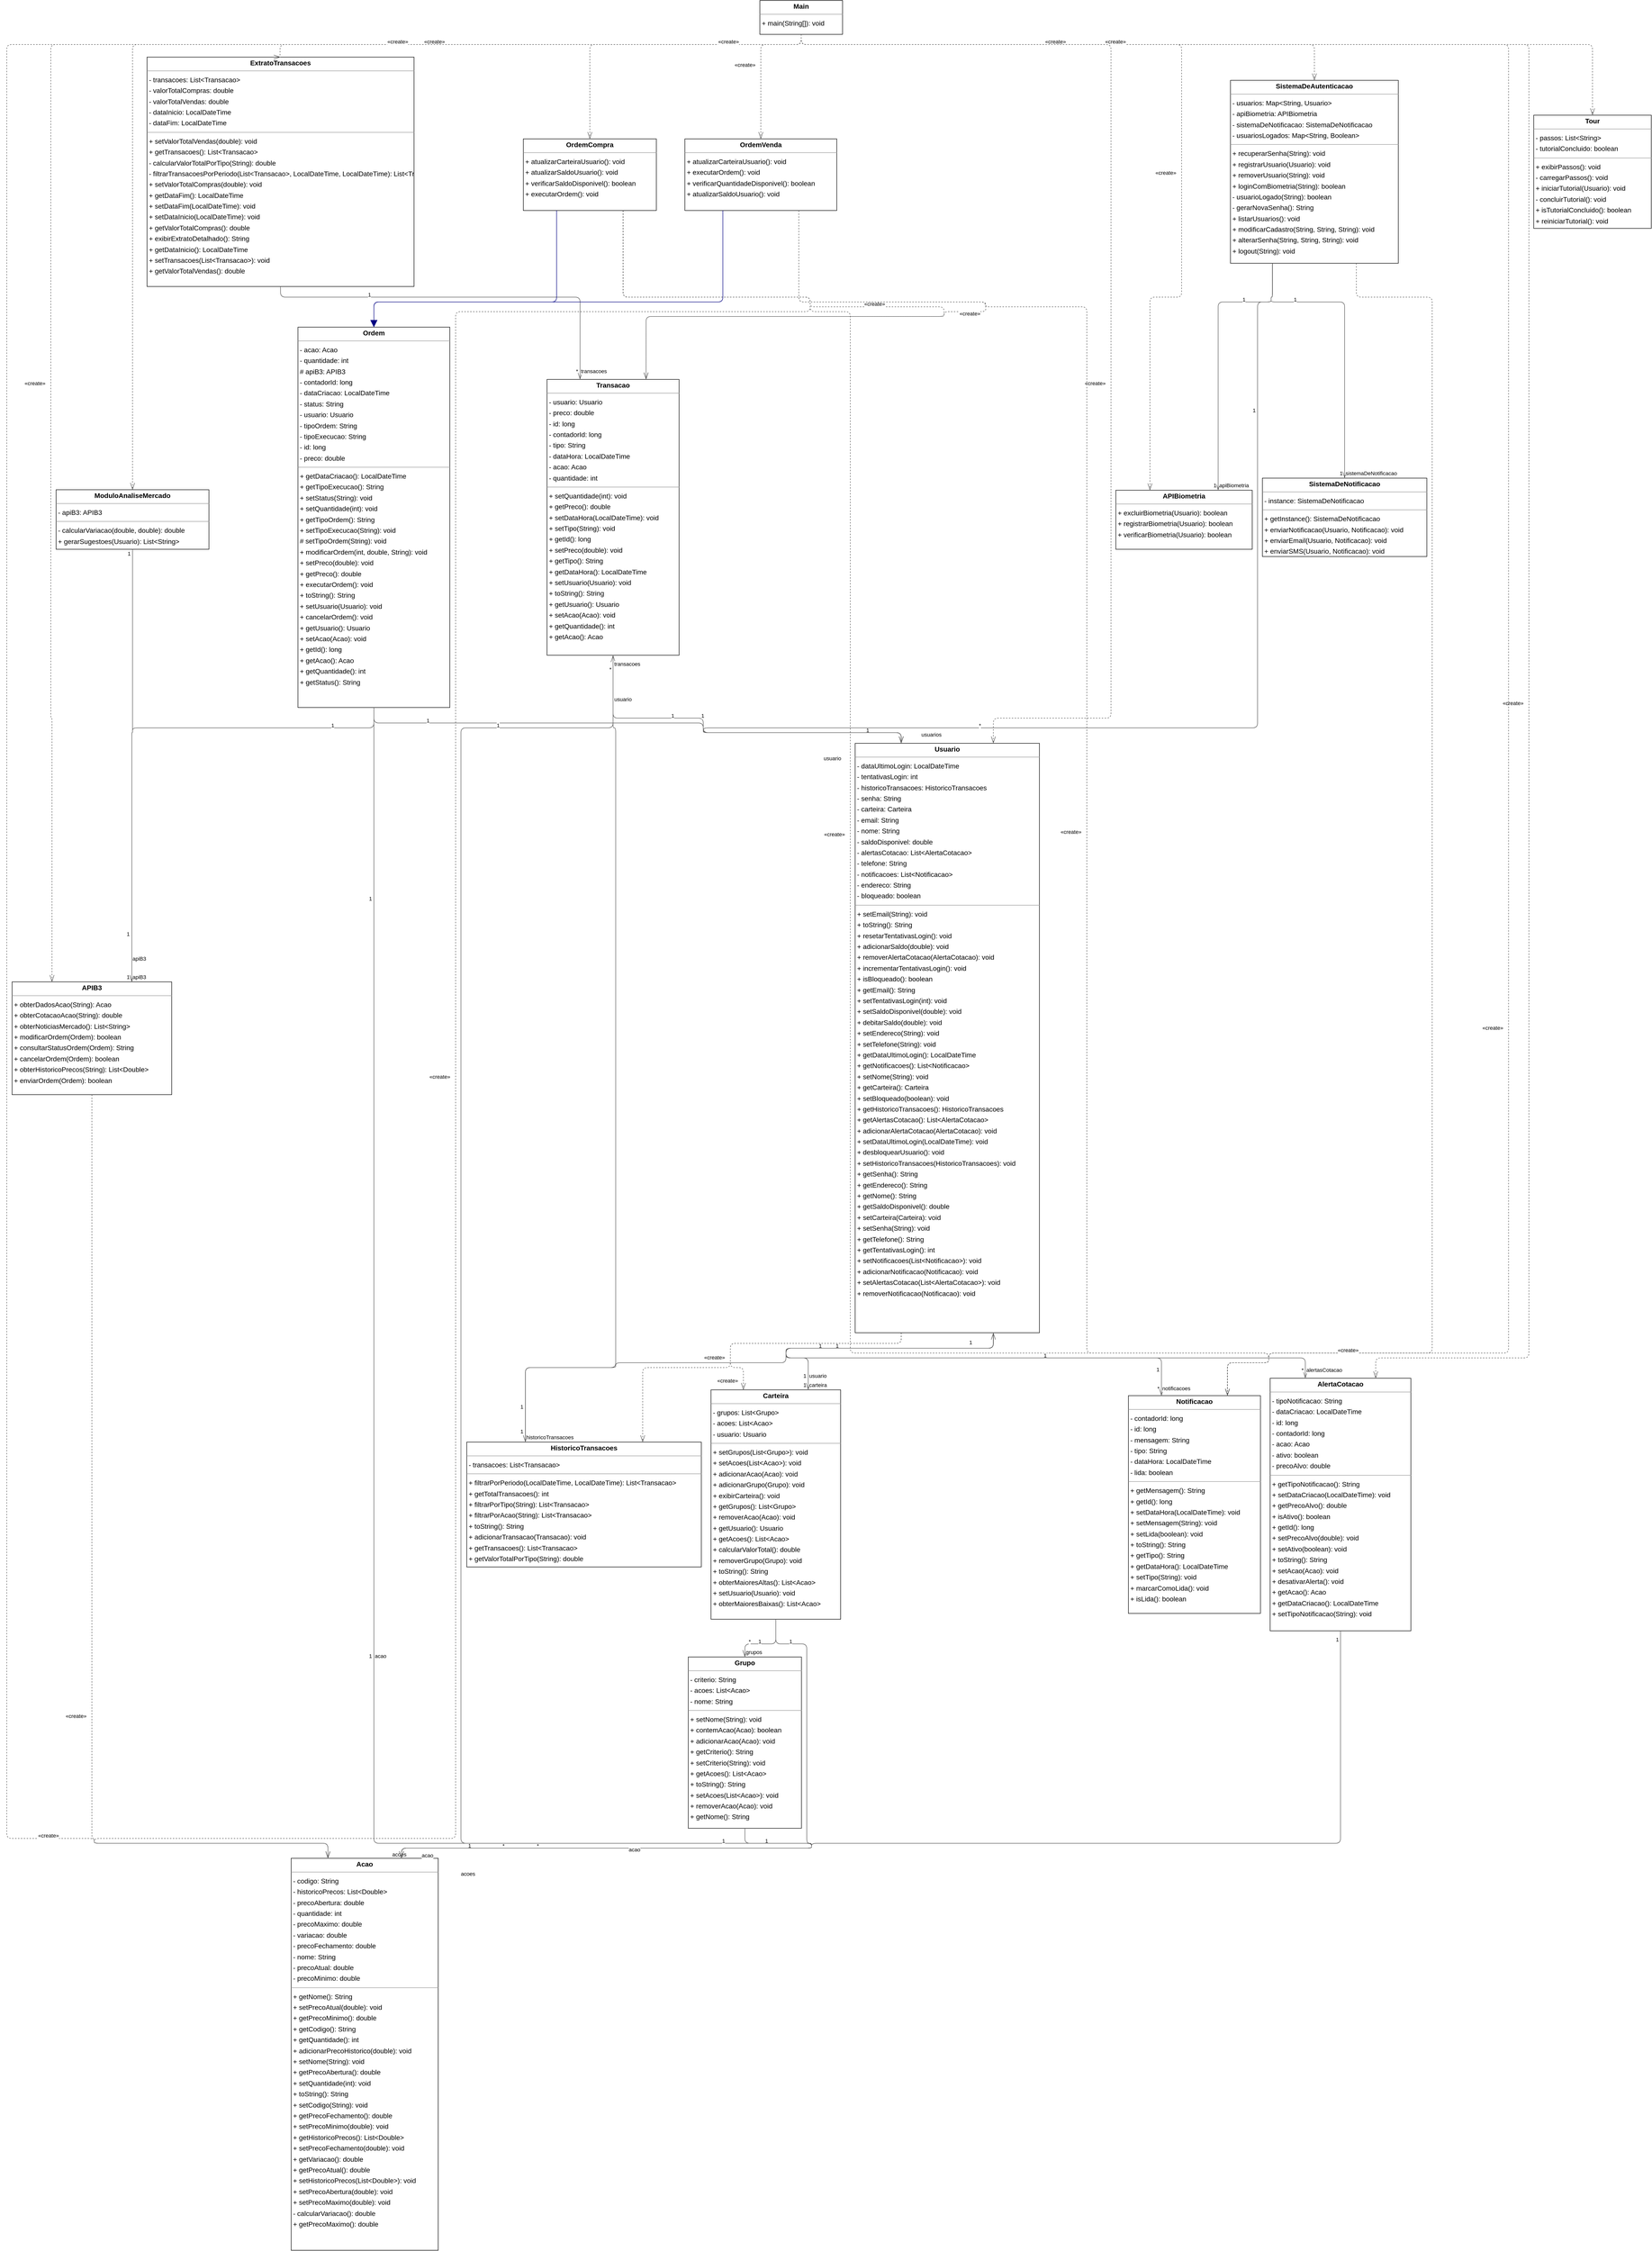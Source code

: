 <mxGraphModel dx="0" dy="0" grid="1" gridSize="10" guides="1" tooltips="1" connect="1" arrows="1" fold="1" page="0" pageScale="1" background="none" math="0" shadow="0">
  <root>
    <mxCell id="0" />
    <mxCell id="1" parent="0" />
    <mxCell id="node17" parent="1" vertex="1" value="&lt;p style=&quot;margin:0px;margin-top:4px;text-align:center;&quot;&gt;&lt;b&gt;APIB3&lt;/b&gt;&lt;/p&gt;&lt;hr size=&quot;1&quot;/&gt;&lt;p style=&quot;margin:0 0 0 4px;line-height:1.6;&quot;&gt;+ obterDadosAcao(String): Acao&lt;br/&gt;+ obterCotacaoAcao(String): double&lt;br/&gt;+ obterNoticiasMercado(): List&amp;lt;String&amp;gt;&lt;br/&gt;+ modificarOrdem(Ordem): boolean&lt;br/&gt;+ consultarStatusOrdem(Ordem): String&lt;br/&gt;+ cancelarOrdem(Ordem): boolean&lt;br/&gt;+ obterHistoricoPrecos(String): List&amp;lt;Double&amp;gt;&lt;br/&gt;+ enviarOrdem(Ordem): boolean&lt;/p&gt;" style="verticalAlign=top;align=left;overflow=fill;fontSize=14;fontFamily=Helvetica;html=1;rounded=0;shadow=0;comic=0;labelBackgroundColor=none;strokeWidth=1;">
      <mxGeometry x="-122" y="2013" width="330" height="233" as="geometry" />
    </mxCell>
    <mxCell id="node7" parent="1" vertex="1" value="&lt;p style=&quot;margin:0px;margin-top:4px;text-align:center;&quot;&gt;&lt;b&gt;APIBiometria&lt;/b&gt;&lt;/p&gt;&lt;hr size=&quot;1&quot;/&gt;&lt;p style=&quot;margin:0 0 0 4px;line-height:1.6;&quot;&gt;+ excluirBiometria(Usuario): boolean&lt;br/&gt;+ registrarBiometria(Usuario): boolean&lt;br/&gt;+ verificarBiometria(Usuario): boolean&lt;/p&gt;" style="verticalAlign=top;align=left;overflow=fill;fontSize=14;fontFamily=Helvetica;html=1;rounded=0;shadow=0;comic=0;labelBackgroundColor=none;strokeWidth=1;">
      <mxGeometry x="2160" y="997" width="282" height="122" as="geometry" />
    </mxCell>
    <mxCell id="node0" parent="1" vertex="1" value="&lt;p style=&quot;margin:0px;margin-top:4px;text-align:center;&quot;&gt;&lt;b&gt;Acao&lt;/b&gt;&lt;/p&gt;&lt;hr size=&quot;1&quot;/&gt;&lt;p style=&quot;margin:0 0 0 4px;line-height:1.6;&quot;&gt;- codigo: String&lt;br/&gt;- historicoPrecos: List&amp;lt;Double&amp;gt;&lt;br/&gt;- precoAbertura: double&lt;br/&gt;- quantidade: int&lt;br/&gt;- precoMaximo: double&lt;br/&gt;- variacao: double&lt;br/&gt;- precoFechamento: double&lt;br/&gt;- nome: String&lt;br/&gt;- precoAtual: double&lt;br/&gt;- precoMinimo: double&lt;/p&gt;&lt;hr size=&quot;1&quot;/&gt;&lt;p style=&quot;margin:0 0 0 4px;line-height:1.6;&quot;&gt;+ getNome(): String&lt;br/&gt;+ setPrecoAtual(double): void&lt;br/&gt;+ getPrecoMinimo(): double&lt;br/&gt;+ getCodigo(): String&lt;br/&gt;+ getQuantidade(): int&lt;br/&gt;+ adicionarPrecoHistorico(double): void&lt;br/&gt;+ setNome(String): void&lt;br/&gt;+ getPrecoAbertura(): double&lt;br/&gt;+ setQuantidade(int): void&lt;br/&gt;+ toString(): String&lt;br/&gt;+ setCodigo(String): void&lt;br/&gt;+ getPrecoFechamento(): double&lt;br/&gt;+ setPrecoMinimo(double): void&lt;br/&gt;+ getHistoricoPrecos(): List&amp;lt;Double&amp;gt;&lt;br/&gt;+ setPrecoFechamento(double): void&lt;br/&gt;+ getVariacao(): double&lt;br/&gt;+ getPrecoAtual(): double&lt;br/&gt;+ setHistoricoPrecos(List&amp;lt;Double&amp;gt;): void&lt;br/&gt;+ setPrecoAbertura(double): void&lt;br/&gt;+ setPrecoMaximo(double): void&lt;br/&gt;- calcularVariacao(): double&lt;br/&gt;+ getPrecoMaximo(): double&lt;/p&gt;" style="verticalAlign=top;align=left;overflow=fill;fontSize=14;fontFamily=Helvetica;html=1;rounded=0;shadow=0;comic=0;labelBackgroundColor=none;strokeWidth=1;">
      <mxGeometry x="455" y="3824" width="304" height="810" as="geometry" />
    </mxCell>
    <mxCell id="node4" parent="1" vertex="1" value="&lt;p style=&quot;margin:0px;margin-top:4px;text-align:center;&quot;&gt;&lt;b&gt;AlertaCotacao&lt;/b&gt;&lt;/p&gt;&lt;hr size=&quot;1&quot;/&gt;&lt;p style=&quot;margin:0 0 0 4px;line-height:1.6;&quot;&gt;- tipoNotificacao: String&lt;br/&gt;- dataCriacao: LocalDateTime&lt;br/&gt;- id: long&lt;br/&gt;- contadorId: long&lt;br/&gt;- acao: Acao&lt;br/&gt;- ativo: boolean&lt;br/&gt;- precoAlvo: double&lt;/p&gt;&lt;hr size=&quot;1&quot;/&gt;&lt;p style=&quot;margin:0 0 0 4px;line-height:1.6;&quot;&gt;+ getTipoNotificacao(): String&lt;br/&gt;+ setDataCriacao(LocalDateTime): void&lt;br/&gt;+ getPrecoAlvo(): double&lt;br/&gt;+ isAtivo(): boolean&lt;br/&gt;+ getId(): long&lt;br/&gt;+ setPrecoAlvo(double): void&lt;br/&gt;+ setAtivo(boolean): void&lt;br/&gt;+ toString(): String&lt;br/&gt;+ setAcao(Acao): void&lt;br/&gt;+ desativarAlerta(): void&lt;br/&gt;+ getAcao(): Acao&lt;br/&gt;+ getDataCriacao(): LocalDateTime&lt;br/&gt;+ setTipoNotificacao(String): void&lt;/p&gt;" style="verticalAlign=top;align=left;overflow=fill;fontSize=14;fontFamily=Helvetica;html=1;rounded=0;shadow=0;comic=0;labelBackgroundColor=none;strokeWidth=1;">
      <mxGeometry x="2479" y="2832" width="291" height="522" as="geometry" />
    </mxCell>
    <mxCell id="node8" parent="1" vertex="1" value="&lt;p style=&quot;margin:0px;margin-top:4px;text-align:center;&quot;&gt;&lt;b&gt;Carteira&lt;/b&gt;&lt;/p&gt;&lt;hr size=&quot;1&quot;/&gt;&lt;p style=&quot;margin:0 0 0 4px;line-height:1.6;&quot;&gt;- grupos: List&amp;lt;Grupo&amp;gt;&lt;br/&gt;- acoes: List&amp;lt;Acao&amp;gt;&lt;br/&gt;- usuario: Usuario&lt;/p&gt;&lt;hr size=&quot;1&quot;/&gt;&lt;p style=&quot;margin:0 0 0 4px;line-height:1.6;&quot;&gt;+ setGrupos(List&amp;lt;Grupo&amp;gt;): void&lt;br/&gt;+ setAcoes(List&amp;lt;Acao&amp;gt;): void&lt;br/&gt;+ adicionarAcao(Acao): void&lt;br/&gt;+ adicionarGrupo(Grupo): void&lt;br/&gt;+ exibirCarteira(): void&lt;br/&gt;+ getGrupos(): List&amp;lt;Grupo&amp;gt;&lt;br/&gt;+ removerAcao(Acao): void&lt;br/&gt;+ getUsuario(): Usuario&lt;br/&gt;+ getAcoes(): List&amp;lt;Acao&amp;gt;&lt;br/&gt;+ calcularValorTotal(): double&lt;br/&gt;+ removerGrupo(Grupo): void&lt;br/&gt;+ toString(): String&lt;br/&gt;+ obterMaioresAltas(): List&amp;lt;Acao&amp;gt;&lt;br/&gt;+ setUsuario(Usuario): void&lt;br/&gt;+ obterMaioresBaixas(): List&amp;lt;Acao&amp;gt;&lt;/p&gt;" style="verticalAlign=top;align=left;overflow=fill;fontSize=14;fontFamily=Helvetica;html=1;rounded=0;shadow=0;comic=0;labelBackgroundColor=none;strokeWidth=1;">
      <mxGeometry x="1323" y="2856" width="268" height="474" as="geometry" />
    </mxCell>
    <mxCell id="node3" parent="1" vertex="1" value="&lt;p style=&quot;margin:0px;margin-top:4px;text-align:center;&quot;&gt;&lt;b&gt;ExtratoTransacoes&lt;/b&gt;&lt;/p&gt;&lt;hr size=&quot;1&quot;/&gt;&lt;p style=&quot;margin:0 0 0 4px;line-height:1.6;&quot;&gt;- transacoes: List&amp;lt;Transacao&amp;gt;&lt;br/&gt;- valorTotalCompras: double&lt;br/&gt;- valorTotalVendas: double&lt;br/&gt;- dataInicio: LocalDateTime&lt;br/&gt;- dataFim: LocalDateTime&lt;/p&gt;&lt;hr size=&quot;1&quot;/&gt;&lt;p style=&quot;margin:0 0 0 4px;line-height:1.6;&quot;&gt;+ setValorTotalVendas(double): void&lt;br/&gt;+ getTransacoes(): List&amp;lt;Transacao&amp;gt;&lt;br/&gt;- calcularValorTotalPorTipo(String): double&lt;br/&gt;- filtrarTransacoesPorPeriodo(List&amp;lt;Transacao&amp;gt;, LocalDateTime, LocalDateTime): List&amp;lt;Transacao&amp;gt;&lt;br/&gt;+ setValorTotalCompras(double): void&lt;br/&gt;+ getDataFim(): LocalDateTime&lt;br/&gt;+ setDataFim(LocalDateTime): void&lt;br/&gt;+ setDataInicio(LocalDateTime): void&lt;br/&gt;+ getValorTotalCompras(): double&lt;br/&gt;+ exibirExtratoDetalhado(): String&lt;br/&gt;+ getDataInicio(): LocalDateTime&lt;br/&gt;+ setTransacoes(List&amp;lt;Transacao&amp;gt;): void&lt;br/&gt;+ getValorTotalVendas(): double&lt;/p&gt;" style="verticalAlign=top;align=left;overflow=fill;fontSize=14;fontFamily=Helvetica;html=1;rounded=0;shadow=0;comic=0;labelBackgroundColor=none;strokeWidth=1;">
      <mxGeometry x="157" y="102" width="552" height="474" as="geometry" />
    </mxCell>
    <mxCell id="node2" parent="1" vertex="1" value="&lt;p style=&quot;margin:0px;margin-top:4px;text-align:center;&quot;&gt;&lt;b&gt;Grupo&lt;/b&gt;&lt;/p&gt;&lt;hr size=&quot;1&quot;/&gt;&lt;p style=&quot;margin:0 0 0 4px;line-height:1.6;&quot;&gt;- criterio: String&lt;br/&gt;- acoes: List&amp;lt;Acao&amp;gt;&lt;br/&gt;- nome: String&lt;/p&gt;&lt;hr size=&quot;1&quot;/&gt;&lt;p style=&quot;margin:0 0 0 4px;line-height:1.6;&quot;&gt;+ setNome(String): void&lt;br/&gt;+ contemAcao(Acao): boolean&lt;br/&gt;+ adicionarAcao(Acao): void&lt;br/&gt;+ getCriterio(): String&lt;br/&gt;+ setCriterio(String): void&lt;br/&gt;+ getAcoes(): List&amp;lt;Acao&amp;gt;&lt;br/&gt;+ toString(): String&lt;br/&gt;+ setAcoes(List&amp;lt;Acao&amp;gt;): void&lt;br/&gt;+ removerAcao(Acao): void&lt;br/&gt;+ getNome(): String&lt;/p&gt;" style="verticalAlign=top;align=left;overflow=fill;fontSize=14;fontFamily=Helvetica;html=1;rounded=0;shadow=0;comic=0;labelBackgroundColor=none;strokeWidth=1;">
      <mxGeometry x="1276" y="3408" width="234" height="354" as="geometry" />
    </mxCell>
    <mxCell id="node12" parent="1" vertex="1" value="&lt;p style=&quot;margin:0px;margin-top:4px;text-align:center;&quot;&gt;&lt;b&gt;HistoricoTransacoes&lt;/b&gt;&lt;/p&gt;&lt;hr size=&quot;1&quot;/&gt;&lt;p style=&quot;margin:0 0 0 4px;line-height:1.6;&quot;&gt;- transacoes: List&amp;lt;Transacao&amp;gt;&lt;/p&gt;&lt;hr size=&quot;1&quot;/&gt;&lt;p style=&quot;margin:0 0 0 4px;line-height:1.6;&quot;&gt;+ filtrarPorPeriodo(LocalDateTime, LocalDateTime): List&amp;lt;Transacao&amp;gt;&lt;br/&gt;+ getTotalTransacoes(): int&lt;br/&gt;+ filtrarPorTipo(String): List&amp;lt;Transacao&amp;gt;&lt;br/&gt;+ filtrarPorAcao(String): List&amp;lt;Transacao&amp;gt;&lt;br/&gt;+ toString(): String&lt;br/&gt;+ adicionarTransacao(Transacao): void&lt;br/&gt;+ getTransacoes(): List&amp;lt;Transacao&amp;gt;&lt;br/&gt;+ getValorTotalPorTipo(String): double&lt;/p&gt;" style="verticalAlign=top;align=left;overflow=fill;fontSize=14;fontFamily=Helvetica;html=1;rounded=0;shadow=0;comic=0;labelBackgroundColor=none;strokeWidth=1;">
      <mxGeometry x="818" y="2964" width="485" height="258" as="geometry" />
    </mxCell>
    <mxCell id="node10" parent="1" vertex="1" value="&lt;p style=&quot;margin:0px;margin-top:4px;text-align:center;&quot;&gt;&lt;b&gt;Main&lt;/b&gt;&lt;/p&gt;&lt;hr size=&quot;1&quot;/&gt;&lt;p style=&quot;margin:0 0 0 4px;line-height:1.6;&quot;&gt;+ main(String[]): void&lt;/p&gt;" style="verticalAlign=top;align=left;overflow=fill;fontSize=14;fontFamily=Helvetica;html=1;rounded=0;shadow=0;comic=0;labelBackgroundColor=none;strokeWidth=1;">
      <mxGeometry x="1424" y="-15" width="171" height="70" as="geometry" />
    </mxCell>
    <mxCell id="node9" parent="1" vertex="1" value="&lt;p style=&quot;margin:0px;margin-top:4px;text-align:center;&quot;&gt;&lt;b&gt;ModuloAnaliseMercado&lt;/b&gt;&lt;/p&gt;&lt;hr size=&quot;1&quot;/&gt;&lt;p style=&quot;margin:0 0 0 4px;line-height:1.6;&quot;&gt;- apiB3: APIB3&lt;/p&gt;&lt;hr size=&quot;1&quot;/&gt;&lt;p style=&quot;margin:0 0 0 4px;line-height:1.6;&quot;&gt;- calcularVariacao(double, double): double&lt;br/&gt;+ gerarSugestoes(Usuario): List&amp;lt;String&amp;gt;&lt;/p&gt;" style="verticalAlign=top;align=left;overflow=fill;fontSize=14;fontFamily=Helvetica;html=1;rounded=0;shadow=0;comic=0;labelBackgroundColor=none;strokeWidth=1;">
      <mxGeometry x="-31" y="996" width="316" height="123" as="geometry" />
    </mxCell>
    <mxCell id="node14" parent="1" vertex="1" value="&lt;p style=&quot;margin:0px;margin-top:4px;text-align:center;&quot;&gt;&lt;b&gt;Notificacao&lt;/b&gt;&lt;/p&gt;&lt;hr size=&quot;1&quot;/&gt;&lt;p style=&quot;margin:0 0 0 4px;line-height:1.6;&quot;&gt;- contadorId: long&lt;br/&gt;- id: long&lt;br/&gt;- mensagem: String&lt;br/&gt;- tipo: String&lt;br/&gt;- dataHora: LocalDateTime&lt;br/&gt;- lida: boolean&lt;/p&gt;&lt;hr size=&quot;1&quot;/&gt;&lt;p style=&quot;margin:0 0 0 4px;line-height:1.6;&quot;&gt;+ getMensagem(): String&lt;br/&gt;+ getId(): long&lt;br/&gt;+ setDataHora(LocalDateTime): void&lt;br/&gt;+ setMensagem(String): void&lt;br/&gt;+ setLida(boolean): void&lt;br/&gt;+ toString(): String&lt;br/&gt;+ getTipo(): String&lt;br/&gt;+ getDataHora(): LocalDateTime&lt;br/&gt;+ setTipo(String): void&lt;br/&gt;+ marcarComoLida(): void&lt;br/&gt;+ isLida(): boolean&lt;/p&gt;" style="verticalAlign=top;align=left;overflow=fill;fontSize=14;fontFamily=Helvetica;html=1;rounded=0;shadow=0;comic=0;labelBackgroundColor=none;strokeWidth=1;">
      <mxGeometry x="2186" y="2868" width="273" height="450" as="geometry" />
    </mxCell>
    <mxCell id="node5" parent="1" vertex="1" value="&lt;p style=&quot;margin:0px;margin-top:4px;text-align:center;&quot;&gt;&lt;b&gt;Ordem&lt;/b&gt;&lt;/p&gt;&lt;hr size=&quot;1&quot;/&gt;&lt;p style=&quot;margin:0 0 0 4px;line-height:1.6;&quot;&gt;- acao: Acao&lt;br/&gt;- quantidade: int&lt;br/&gt;# apiB3: APIB3&lt;br/&gt;- contadorId: long&lt;br/&gt;- dataCriacao: LocalDateTime&lt;br/&gt;- status: String&lt;br/&gt;- usuario: Usuario&lt;br/&gt;- tipoOrdem: String&lt;br/&gt;- tipoExecucao: String&lt;br/&gt;- id: long&lt;br/&gt;- preco: double&lt;/p&gt;&lt;hr size=&quot;1&quot;/&gt;&lt;p style=&quot;margin:0 0 0 4px;line-height:1.6;&quot;&gt;+ getDataCriacao(): LocalDateTime&lt;br/&gt;+ getTipoExecucao(): String&lt;br/&gt;+ setStatus(String): void&lt;br/&gt;+ setQuantidade(int): void&lt;br/&gt;+ getTipoOrdem(): String&lt;br/&gt;+ setTipoExecucao(String): void&lt;br/&gt;# setTipoOrdem(String): void&lt;br/&gt;+ modificarOrdem(int, double, String): void&lt;br/&gt;+ setPreco(double): void&lt;br/&gt;+ getPreco(): double&lt;br/&gt;+ executarOrdem(): void&lt;br/&gt;+ toString(): String&lt;br/&gt;+ setUsuario(Usuario): void&lt;br/&gt;+ cancelarOrdem(): void&lt;br/&gt;+ getUsuario(): Usuario&lt;br/&gt;+ setAcao(Acao): void&lt;br/&gt;+ getId(): long&lt;br/&gt;+ getAcao(): Acao&lt;br/&gt;+ getQuantidade(): int&lt;br/&gt;+ getStatus(): String&lt;/p&gt;" style="verticalAlign=top;align=left;overflow=fill;fontSize=14;fontFamily=Helvetica;html=1;rounded=0;shadow=0;comic=0;labelBackgroundColor=none;strokeWidth=1;">
      <mxGeometry x="469" y="660" width="314" height="786" as="geometry" />
    </mxCell>
    <mxCell id="node15" parent="1" vertex="1" value="&lt;p style=&quot;margin:0px;margin-top:4px;text-align:center;&quot;&gt;&lt;b&gt;OrdemCompra&lt;/b&gt;&lt;/p&gt;&lt;hr size=&quot;1&quot;/&gt;&lt;p style=&quot;margin:0 0 0 4px;line-height:1.6;&quot;&gt;+ atualizarCarteiraUsuario(): void&lt;br/&gt;+ atualizarSaldoUsuario(): void&lt;br/&gt;+ verificarSaldoDisponivel(): boolean&lt;br/&gt;+ executarOrdem(): void&lt;/p&gt;" style="verticalAlign=top;align=left;overflow=fill;fontSize=14;fontFamily=Helvetica;html=1;rounded=0;shadow=0;comic=0;labelBackgroundColor=none;strokeWidth=1;">
      <mxGeometry x="935" y="271" width="275" height="148" as="geometry" />
    </mxCell>
    <mxCell id="node1" parent="1" vertex="1" value="&lt;p style=&quot;margin:0px;margin-top:4px;text-align:center;&quot;&gt;&lt;b&gt;OrdemVenda&lt;/b&gt;&lt;/p&gt;&lt;hr size=&quot;1&quot;/&gt;&lt;p style=&quot;margin:0 0 0 4px;line-height:1.6;&quot;&gt;+ atualizarCarteiraUsuario(): void&lt;br/&gt;+ executarOrdem(): void&lt;br/&gt;+ verificarQuantidadeDisponivel(): boolean&lt;br/&gt;+ atualizarSaldoUsuario(): void&lt;/p&gt;" style="verticalAlign=top;align=left;overflow=fill;fontSize=14;fontFamily=Helvetica;html=1;rounded=0;shadow=0;comic=0;labelBackgroundColor=none;strokeWidth=1;">
      <mxGeometry x="1269" y="271" width="314" height="148" as="geometry" />
    </mxCell>
    <mxCell id="node16" parent="1" vertex="1" value="&lt;p style=&quot;margin:0px;margin-top:4px;text-align:center;&quot;&gt;&lt;b&gt;SistemaDeAutenticacao&lt;/b&gt;&lt;/p&gt;&lt;hr size=&quot;1&quot;/&gt;&lt;p style=&quot;margin:0 0 0 4px;line-height:1.6;&quot;&gt;- usuarios: Map&amp;lt;String, Usuario&amp;gt;&lt;br/&gt;- apiBiometria: APIBiometria&lt;br/&gt;- sistemaDeNotificacao: SistemaDeNotificacao&lt;br/&gt;- usuariosLogados: Map&amp;lt;String, Boolean&amp;gt;&lt;/p&gt;&lt;hr size=&quot;1&quot;/&gt;&lt;p style=&quot;margin:0 0 0 4px;line-height:1.6;&quot;&gt;+ recuperarSenha(String): void&lt;br/&gt;+ registrarUsuario(Usuario): void&lt;br/&gt;+ removerUsuario(String): void&lt;br/&gt;+ loginComBiometria(String): boolean&lt;br/&gt;- usuarioLogado(String): boolean&lt;br/&gt;- gerarNovaSenha(): String&lt;br/&gt;+ listarUsuarios(): void&lt;br/&gt;+ modificarCadastro(String, String, String): void&lt;br/&gt;+ alterarSenha(String, String, String): void&lt;br/&gt;+ logout(String): void&lt;/p&gt;" style="verticalAlign=top;align=left;overflow=fill;fontSize=14;fontFamily=Helvetica;html=1;rounded=0;shadow=0;comic=0;labelBackgroundColor=none;strokeWidth=1;">
      <mxGeometry x="2397" y="150" width="347" height="378" as="geometry" />
    </mxCell>
    <mxCell id="node18" parent="1" vertex="1" value="&lt;p style=&quot;margin:0px;margin-top:4px;text-align:center;&quot;&gt;&lt;b&gt;SistemaDeNotificacao&lt;/b&gt;&lt;/p&gt;&lt;hr size=&quot;1&quot;/&gt;&lt;p style=&quot;margin:0 0 0 4px;line-height:1.6;&quot;&gt;- instance: SistemaDeNotificacao&lt;/p&gt;&lt;hr size=&quot;1&quot;/&gt;&lt;p style=&quot;margin:0 0 0 4px;line-height:1.6;&quot;&gt;+ getInstance(): SistemaDeNotificacao&lt;br/&gt;+ enviarNotificacao(Usuario, Notificacao): void&lt;br/&gt;+ enviarEmail(Usuario, Notificacao): void&lt;br/&gt;+ enviarSMS(Usuario, Notificacao): void&lt;/p&gt;" style="verticalAlign=top;align=left;overflow=fill;fontSize=14;fontFamily=Helvetica;html=1;rounded=0;shadow=0;comic=0;labelBackgroundColor=none;strokeWidth=1;">
      <mxGeometry x="2463" y="972" width="340" height="162" as="geometry" />
    </mxCell>
    <mxCell id="node11" parent="1" vertex="1" value="&lt;p style=&quot;margin:0px;margin-top:4px;text-align:center;&quot;&gt;&lt;b&gt;Transacao&lt;/b&gt;&lt;/p&gt;&lt;hr size=&quot;1&quot;/&gt;&lt;p style=&quot;margin:0 0 0 4px;line-height:1.6;&quot;&gt;- usuario: Usuario&lt;br/&gt;- preco: double&lt;br/&gt;- id: long&lt;br/&gt;- contadorId: long&lt;br/&gt;- tipo: String&lt;br/&gt;- dataHora: LocalDateTime&lt;br/&gt;- acao: Acao&lt;br/&gt;- quantidade: int&lt;/p&gt;&lt;hr size=&quot;1&quot;/&gt;&lt;p style=&quot;margin:0 0 0 4px;line-height:1.6;&quot;&gt;+ setQuantidade(int): void&lt;br/&gt;+ getPreco(): double&lt;br/&gt;+ setDataHora(LocalDateTime): void&lt;br/&gt;+ setTipo(String): void&lt;br/&gt;+ getId(): long&lt;br/&gt;+ setPreco(double): void&lt;br/&gt;+ getTipo(): String&lt;br/&gt;+ getDataHora(): LocalDateTime&lt;br/&gt;+ setUsuario(Usuario): void&lt;br/&gt;+ toString(): String&lt;br/&gt;+ getUsuario(): Usuario&lt;br/&gt;+ setAcao(Acao): void&lt;br/&gt;+ getQuantidade(): int&lt;br/&gt;+ getAcao(): Acao&lt;/p&gt;" style="verticalAlign=top;align=left;overflow=fill;fontSize=14;fontFamily=Helvetica;html=1;rounded=0;shadow=0;comic=0;labelBackgroundColor=none;strokeWidth=1;">
      <mxGeometry x="984" y="768" width="273" height="570" as="geometry" />
    </mxCell>
    <mxCell id="node6" parent="1" vertex="1" value="&lt;p style=&quot;margin:0px;margin-top:4px;text-align:center;&quot;&gt;&lt;b&gt;Tour&lt;/b&gt;&lt;/p&gt;&lt;hr size=&quot;1&quot;/&gt;&lt;p style=&quot;margin:0 0 0 4px;line-height:1.6;&quot;&gt;- passos: List&amp;lt;String&amp;gt;&lt;br/&gt;- tutorialConcluido: boolean&lt;/p&gt;&lt;hr size=&quot;1&quot;/&gt;&lt;p style=&quot;margin:0 0 0 4px;line-height:1.6;&quot;&gt;+ exibirPassos(): void&lt;br/&gt;- carregarPassos(): void&lt;br/&gt;+ iniciarTutorial(Usuario): void&lt;br/&gt;- concluirTutorial(): void&lt;br/&gt;+ isTutorialConcluido(): boolean&lt;br/&gt;+ reiniciarTutorial(): void&lt;/p&gt;" style="verticalAlign=top;align=left;overflow=fill;fontSize=14;fontFamily=Helvetica;html=1;rounded=0;shadow=0;comic=0;labelBackgroundColor=none;strokeWidth=1;">
      <mxGeometry x="3024" y="222" width="243" height="234" as="geometry" />
    </mxCell>
    <mxCell id="node13" parent="1" vertex="1" value="&lt;p style=&quot;margin:0px;margin-top:4px;text-align:center;&quot;&gt;&lt;b&gt;Usuario&lt;/b&gt;&lt;/p&gt;&lt;hr size=&quot;1&quot;/&gt;&lt;p style=&quot;margin:0 0 0 4px;line-height:1.6;&quot;&gt;- dataUltimoLogin: LocalDateTime&lt;br/&gt;- tentativasLogin: int&lt;br/&gt;- historicoTransacoes: HistoricoTransacoes&lt;br/&gt;- senha: String&lt;br/&gt;- carteira: Carteira&lt;br/&gt;- email: String&lt;br/&gt;- nome: String&lt;br/&gt;- saldoDisponivel: double&lt;br/&gt;- alertasCotacao: List&amp;lt;AlertaCotacao&amp;gt;&lt;br/&gt;- telefone: String&lt;br/&gt;- notificacoes: List&amp;lt;Notificacao&amp;gt;&lt;br/&gt;- endereco: String&lt;br/&gt;- bloqueado: boolean&lt;/p&gt;&lt;hr size=&quot;1&quot;/&gt;&lt;p style=&quot;margin:0 0 0 4px;line-height:1.6;&quot;&gt;+ setEmail(String): void&lt;br/&gt;+ toString(): String&lt;br/&gt;+ resetarTentativasLogin(): void&lt;br/&gt;+ adicionarSaldo(double): void&lt;br/&gt;+ removerAlertaCotacao(AlertaCotacao): void&lt;br/&gt;+ incrementarTentativasLogin(): void&lt;br/&gt;+ isBloqueado(): boolean&lt;br/&gt;+ getEmail(): String&lt;br/&gt;+ setTentativasLogin(int): void&lt;br/&gt;+ setSaldoDisponivel(double): void&lt;br/&gt;+ debitarSaldo(double): void&lt;br/&gt;+ setEndereco(String): void&lt;br/&gt;+ setTelefone(String): void&lt;br/&gt;+ getDataUltimoLogin(): LocalDateTime&lt;br/&gt;+ getNotificacoes(): List&amp;lt;Notificacao&amp;gt;&lt;br/&gt;+ setNome(String): void&lt;br/&gt;+ getCarteira(): Carteira&lt;br/&gt;+ setBloqueado(boolean): void&lt;br/&gt;+ getHistoricoTransacoes(): HistoricoTransacoes&lt;br/&gt;+ getAlertasCotacao(): List&amp;lt;AlertaCotacao&amp;gt;&lt;br/&gt;+ adicionarAlertaCotacao(AlertaCotacao): void&lt;br/&gt;+ setDataUltimoLogin(LocalDateTime): void&lt;br/&gt;+ desbloquearUsuario(): void&lt;br/&gt;+ setHistoricoTransacoes(HistoricoTransacoes): void&lt;br/&gt;+ getSenha(): String&lt;br/&gt;+ getEndereco(): String&lt;br/&gt;+ getNome(): String&lt;br/&gt;+ getSaldoDisponivel(): double&lt;br/&gt;+ setCarteira(Carteira): void&lt;br/&gt;+ setSenha(String): void&lt;br/&gt;+ getTelefone(): String&lt;br/&gt;+ getTentativasLogin(): int&lt;br/&gt;+ setNotificacoes(List&amp;lt;Notificacao&amp;gt;): void&lt;br/&gt;+ adicionarNotificacao(Notificacao): void&lt;br/&gt;+ setAlertasCotacao(List&amp;lt;AlertaCotacao&amp;gt;): void&lt;br/&gt;+ removerNotificacao(Notificacao): void&lt;/p&gt;" style="verticalAlign=top;align=left;overflow=fill;fontSize=14;fontFamily=Helvetica;html=1;rounded=0;shadow=0;comic=0;labelBackgroundColor=none;strokeWidth=1;">
      <mxGeometry x="1621" y="1520" width="381" height="1218" as="geometry" />
    </mxCell>
    <mxCell id="edge14" edge="1" value="" parent="1" source="node17" target="node0" style="html=1;rounded=1;edgeStyle=orthogonalEdgeStyle;dashed=1;startArrow=none;endArrow=openThin;endSize=12;strokeColor=#595959;exitX=0.500;exitY=1.000;exitDx=0;exitDy=0;entryX=0.250;entryY=0.000;entryDx=0;entryDy=0;">
      <mxGeometry width="50" height="50" relative="1" as="geometry">
        <Array as="points">
          <mxPoint x="43" y="3783" />
          <mxPoint x="48" y="3783" />
          <mxPoint x="48" y="3793" />
          <mxPoint x="531" y="3793" />
        </Array>
      </mxGeometry>
    </mxCell>
    <mxCell id="label86" parent="edge14" vertex="1" connectable="0" value="«create»" style="edgeLabel;resizable=0;html=1;align=left;verticalAlign=top;strokeColor=default;">
      <mxGeometry x="-13" y="3517" as="geometry" />
    </mxCell>
    <mxCell id="edge3" edge="1" value="" parent="1" source="node4" target="node0" style="html=1;rounded=1;edgeStyle=orthogonalEdgeStyle;dashed=0;startArrow=diamondThinstartSize=12;endArrow=openThin;endSize=12;strokeColor=#595959;exitX=0.500;exitY=1.000;exitDx=0;exitDy=0;entryX=0.750;entryY=0.000;entryDx=0;entryDy=0;">
      <mxGeometry width="50" height="50" relative="1" as="geometry">
        <Array as="points">
          <mxPoint x="2625" y="3793" />
          <mxPoint x="1531" y="3793" />
          <mxPoint x="1531" y="3803" />
          <mxPoint x="683" y="3803" />
        </Array>
      </mxGeometry>
    </mxCell>
    <mxCell id="label18" parent="edge3" vertex="1" connectable="0" value="1" style="edgeLabel;resizable=0;html=1;align=left;verticalAlign=top;strokeColor=default;">
      <mxGeometry x="2613" y="3359" as="geometry" />
    </mxCell>
    <mxCell id="label22" parent="edge3" vertex="1" connectable="0" value="1" style="edgeLabel;resizable=0;html=1;align=left;verticalAlign=top;strokeColor=default;">
      <mxGeometry x="819" y="3785" as="geometry" />
    </mxCell>
    <mxCell id="label23" parent="edge3" vertex="1" connectable="0" value="acao" style="edgeLabel;resizable=0;html=1;align=left;verticalAlign=top;strokeColor=default;">
      <mxGeometry x="723" y="3805" as="geometry" />
    </mxCell>
    <mxCell id="edge34" edge="1" value="" parent="1" source="node8" target="node0" style="html=1;rounded=1;edgeStyle=orthogonalEdgeStyle;dashed=0;startArrow=diamondThinstartSize=12;endArrow=openThin;endSize=12;strokeColor=#595959;exitX=0.500;exitY=1.000;exitDx=0;exitDy=0;entryX=0.750;entryY=0.000;entryDx=0;entryDy=0;">
      <mxGeometry width="50" height="50" relative="1" as="geometry">
        <Array as="points">
          <mxPoint x="1457" y="3381" />
          <mxPoint x="1521" y="3381" />
          <mxPoint x="1521" y="3793" />
          <mxPoint x="1531" y="3793" />
          <mxPoint x="1531" y="3803" />
          <mxPoint x="683" y="3803" />
        </Array>
      </mxGeometry>
    </mxCell>
    <mxCell id="label204" parent="edge34" vertex="1" connectable="0" value="1" style="edgeLabel;resizable=0;html=1;align=left;verticalAlign=top;strokeColor=default;">
      <mxGeometry x="1483" y="3363" as="geometry" />
    </mxCell>
    <mxCell id="label208" parent="edge34" vertex="1" connectable="0" value="*" style="edgeLabel;resizable=0;html=1;align=left;verticalAlign=top;strokeColor=default;">
      <mxGeometry x="890" y="3785" as="geometry" />
    </mxCell>
    <mxCell id="label209" parent="edge34" vertex="1" connectable="0" value="acoes" style="edgeLabel;resizable=0;html=1;align=left;verticalAlign=top;strokeColor=default;">
      <mxGeometry x="662" y="3803" as="geometry" />
    </mxCell>
    <mxCell id="edge37" edge="1" value="" parent="1" source="node8" target="node2" style="html=1;rounded=1;edgeStyle=orthogonalEdgeStyle;dashed=0;startArrow=diamondThinstartSize=12;endArrow=openThin;endSize=12;strokeColor=#595959;exitX=0.500;exitY=1.000;exitDx=0;exitDy=0;entryX=0.500;entryY=0.000;entryDx=0;entryDy=0;">
      <mxGeometry width="50" height="50" relative="1" as="geometry">
        <Array as="points">
          <mxPoint x="1457" y="3381" />
          <mxPoint x="1393" y="3381" />
        </Array>
      </mxGeometry>
    </mxCell>
    <mxCell id="label222" parent="edge37" vertex="1" connectable="0" value="1" style="edgeLabel;resizable=0;html=1;align=left;verticalAlign=top;strokeColor=default;">
      <mxGeometry x="1419" y="3363" as="geometry" />
    </mxCell>
    <mxCell id="label226" parent="edge37" vertex="1" connectable="0" value="*" style="edgeLabel;resizable=0;html=1;align=left;verticalAlign=top;strokeColor=default;">
      <mxGeometry x="1399" y="3363" as="geometry" />
    </mxCell>
    <mxCell id="label227" parent="edge37" vertex="1" connectable="0" value="grupos" style="edgeLabel;resizable=0;html=1;align=left;verticalAlign=top;strokeColor=default;">
      <mxGeometry x="1393" y="3385" as="geometry" />
    </mxCell>
    <mxCell id="edge32" edge="1" value="" parent="1" source="node8" target="node13" style="html=1;rounded=1;edgeStyle=orthogonalEdgeStyle;dashed=0;startArrow=diamondThinstartSize=12;endArrow=openThin;endSize=12;strokeColor=#595959;exitX=0.750;exitY=0.000;exitDx=0;exitDy=0;entryX=0.750;entryY=1.000;entryDx=0;entryDy=0;">
      <mxGeometry width="50" height="50" relative="1" as="geometry">
        <Array as="points">
          <mxPoint x="1524" y="2790" />
          <mxPoint x="1478" y="2790" />
          <mxPoint x="1478" y="2770" />
          <mxPoint x="1907" y="2770" />
        </Array>
      </mxGeometry>
    </mxCell>
    <mxCell id="label192" parent="edge32" vertex="1" connectable="0" value="1" style="edgeLabel;resizable=0;html=1;align=left;verticalAlign=top;strokeColor=default;">
      <mxGeometry x="1512" y="2833" as="geometry" />
    </mxCell>
    <mxCell id="label196" parent="edge32" vertex="1" connectable="0" value="1" style="edgeLabel;resizable=0;html=1;align=left;verticalAlign=top;strokeColor=default;">
      <mxGeometry x="1544" y="2752" as="geometry" />
    </mxCell>
    <mxCell id="label197" parent="edge32" vertex="1" connectable="0" value="usuario" style="edgeLabel;resizable=0;html=1;align=left;verticalAlign=top;strokeColor=default;">
      <mxGeometry x="1524" y="2814" as="geometry" />
    </mxCell>
    <mxCell id="edge40" edge="1" value="" parent="1" source="node3" target="node11" style="html=1;rounded=1;edgeStyle=orthogonalEdgeStyle;dashed=0;startArrow=diamondThinstartSize=12;endArrow=openThin;endSize=12;strokeColor=#595959;exitX=0.500;exitY=1.000;exitDx=0;exitDy=0;entryX=0.250;entryY=0.000;entryDx=0;entryDy=0;">
      <mxGeometry width="50" height="50" relative="1" as="geometry">
        <Array as="points">
          <mxPoint x="433" y="598" />
          <mxPoint x="1052" y="598" />
        </Array>
      </mxGeometry>
    </mxCell>
    <mxCell id="label240" parent="edge40" vertex="1" connectable="0" value="1" style="edgeLabel;resizable=0;html=1;align=left;verticalAlign=top;strokeColor=default;">
      <mxGeometry x="612" y="580" as="geometry" />
    </mxCell>
    <mxCell id="label244" parent="edge40" vertex="1" connectable="0" value="*" style="edgeLabel;resizable=0;html=1;align=left;verticalAlign=top;strokeColor=default;">
      <mxGeometry x="1042" y="738" as="geometry" />
    </mxCell>
    <mxCell id="label245" parent="edge40" vertex="1" connectable="0" value="transacoes" style="edgeLabel;resizable=0;html=1;align=left;verticalAlign=top;strokeColor=default;">
      <mxGeometry x="1052" y="738" as="geometry" />
    </mxCell>
    <mxCell id="edge19" edge="1" value="" parent="1" source="node2" target="node0" style="html=1;rounded=1;edgeStyle=orthogonalEdgeStyle;dashed=0;startArrow=diamondThinstartSize=12;endArrow=openThin;endSize=12;strokeColor=#595959;exitX=0.500;exitY=1.000;exitDx=0;exitDy=0;entryX=0.750;entryY=0.000;entryDx=0;entryDy=0;">
      <mxGeometry width="50" height="50" relative="1" as="geometry">
        <Array as="points">
          <mxPoint x="1393" y="3793" />
          <mxPoint x="1531" y="3793" />
          <mxPoint x="1531" y="3803" />
          <mxPoint x="683" y="3803" />
        </Array>
      </mxGeometry>
    </mxCell>
    <mxCell id="label114" parent="edge19" vertex="1" connectable="0" value="1" style="edgeLabel;resizable=0;html=1;align=left;verticalAlign=top;strokeColor=default;">
      <mxGeometry x="1433" y="3775" as="geometry" />
    </mxCell>
    <mxCell id="label118" parent="edge19" vertex="1" connectable="0" value="*" style="edgeLabel;resizable=0;html=1;align=left;verticalAlign=top;strokeColor=default;">
      <mxGeometry x="961" y="3785" as="geometry" />
    </mxCell>
    <mxCell id="label119" parent="edge19" vertex="1" connectable="0" value="acoes" style="edgeLabel;resizable=0;html=1;align=left;verticalAlign=top;strokeColor=default;">
      <mxGeometry x="804" y="3843" as="geometry" />
    </mxCell>
    <mxCell id="edge24" edge="1" value="" parent="1" source="node12" target="node11" style="html=1;rounded=1;edgeStyle=orthogonalEdgeStyle;dashed=0;startArrow=diamondThinstartSize=12;endArrow=openThin;endSize=12;strokeColor=#595959;exitX=0.250;exitY=0.000;exitDx=0;exitDy=0;entryX=0.500;entryY=1.000;entryDx=0;entryDy=0;">
      <mxGeometry width="50" height="50" relative="1" as="geometry">
        <Array as="points">
          <mxPoint x="939" y="2810" />
          <mxPoint x="1126" y="2810" />
          <mxPoint x="1126" y="1488" />
          <mxPoint x="1121" y="1488" />
        </Array>
      </mxGeometry>
    </mxCell>
    <mxCell id="label144" parent="edge24" vertex="1" connectable="0" value="1" style="edgeLabel;resizable=0;html=1;align=left;verticalAlign=top;strokeColor=default;">
      <mxGeometry x="927" y="2929" as="geometry" />
    </mxCell>
    <mxCell id="label148" parent="edge24" vertex="1" connectable="0" value="*" style="edgeLabel;resizable=0;html=1;align=left;verticalAlign=top;strokeColor=default;">
      <mxGeometry x="1111" y="1354" as="geometry" />
    </mxCell>
    <mxCell id="label149" parent="edge24" vertex="1" connectable="0" value="transacoes" style="edgeLabel;resizable=0;html=1;align=left;verticalAlign=top;strokeColor=default;">
      <mxGeometry x="1121" y="1343" as="geometry" />
    </mxCell>
    <mxCell id="edge36" edge="1" value="" parent="1" source="node10" target="node17" style="html=1;rounded=1;edgeStyle=orthogonalEdgeStyle;dashed=1;startArrow=none;endArrow=openThin;endSize=12;strokeColor=#595959;exitX=0.500;exitY=1.000;exitDx=0;exitDy=0;entryX=0.250;entryY=0.000;entryDx=0;entryDy=0;">
      <mxGeometry width="50" height="50" relative="1" as="geometry">
        <Array as="points">
          <mxPoint x="1510" y="76" />
          <mxPoint x="-42" y="76" />
          <mxPoint x="-42" y="1468" />
          <mxPoint x="-40" y="1468" />
        </Array>
      </mxGeometry>
    </mxCell>
    <mxCell id="label218" parent="edge36" vertex="1" connectable="0" value="«create»" style="edgeLabel;resizable=0;html=1;align=left;verticalAlign=top;strokeColor=default;">
      <mxGeometry x="-98" y="763" as="geometry" />
    </mxCell>
    <mxCell id="edge15" edge="1" value="" parent="1" source="node10" target="node7" style="html=1;rounded=1;edgeStyle=orthogonalEdgeStyle;dashed=1;startArrow=none;endArrow=openThin;endSize=12;strokeColor=#595959;exitX=0.500;exitY=1.000;exitDx=0;exitDy=0;entryX=0.250;entryY=0.000;entryDx=0;entryDy=0;">
      <mxGeometry width="50" height="50" relative="1" as="geometry">
        <Array as="points">
          <mxPoint x="1510" y="76" />
          <mxPoint x="2296" y="76" />
          <mxPoint x="2296" y="598" />
          <mxPoint x="2231" y="598" />
        </Array>
      </mxGeometry>
    </mxCell>
    <mxCell id="label92" parent="edge15" vertex="1" connectable="0" value="«create»" style="edgeLabel;resizable=0;html=1;align=left;verticalAlign=top;strokeColor=default;">
      <mxGeometry x="2240" y="328" as="geometry" />
    </mxCell>
    <mxCell id="edge5" edge="1" value="" parent="1" source="node10" target="node0" style="html=1;rounded=1;edgeStyle=orthogonalEdgeStyle;dashed=1;startArrow=none;endArrow=openThin;endSize=12;strokeColor=#595959;exitX=0.500;exitY=1.000;exitDx=0;exitDy=0;entryX=0.250;entryY=0.000;entryDx=0;entryDy=0;">
      <mxGeometry width="50" height="50" relative="1" as="geometry">
        <Array as="points">
          <mxPoint x="1510" y="76" />
          <mxPoint x="-133" y="76" />
          <mxPoint x="-133" y="3783" />
          <mxPoint x="48" y="3783" />
          <mxPoint x="48" y="3793" />
          <mxPoint x="531" y="3793" />
        </Array>
      </mxGeometry>
    </mxCell>
    <mxCell id="label32" parent="edge5" vertex="1" connectable="0" value="«create»" style="edgeLabel;resizable=0;html=1;align=left;verticalAlign=top;strokeColor=default;">
      <mxGeometry x="-70" y="3764" as="geometry" />
    </mxCell>
    <mxCell id="edge29" edge="1" value="" parent="1" source="node10" target="node4" style="html=1;rounded=1;edgeStyle=orthogonalEdgeStyle;dashed=1;startArrow=none;endArrow=openThin;endSize=12;strokeColor=#595959;exitX=0.500;exitY=1.000;exitDx=0;exitDy=0;entryX=0.750;entryY=0.000;entryDx=0;entryDy=0;">
      <mxGeometry width="50" height="50" relative="1" as="geometry">
        <Array as="points">
          <mxPoint x="1510" y="76" />
          <mxPoint x="3014" y="76" />
          <mxPoint x="3014" y="2790" />
          <mxPoint x="2697" y="2790" />
        </Array>
      </mxGeometry>
    </mxCell>
    <mxCell id="label176" parent="edge29" vertex="1" connectable="0" value="«create»" style="edgeLabel;resizable=0;html=1;align=left;verticalAlign=top;strokeColor=default;">
      <mxGeometry x="2958" y="1424" as="geometry" />
    </mxCell>
    <mxCell id="edge42" edge="1" value="" parent="1" source="node10" target="node3" style="html=1;rounded=1;edgeStyle=orthogonalEdgeStyle;dashed=1;startArrow=none;endArrow=openThin;endSize=12;strokeColor=#595959;exitX=0.500;exitY=1.000;exitDx=0;exitDy=0;entryX=0.500;entryY=0.000;entryDx=0;entryDy=0;">
      <mxGeometry width="50" height="50" relative="1" as="geometry">
        <Array as="points">
          <mxPoint x="1510" y="76" />
          <mxPoint x="432" y="76" />
        </Array>
      </mxGeometry>
    </mxCell>
    <mxCell id="label254" parent="edge42" vertex="1" connectable="0" value="«create»" style="edgeLabel;resizable=0;html=1;align=left;verticalAlign=top;strokeColor=default;">
      <mxGeometry x="728" y="57" as="geometry" />
    </mxCell>
    <mxCell id="edge21" edge="1" value="" parent="1" source="node10" target="node9" style="html=1;rounded=1;edgeStyle=orthogonalEdgeStyle;dashed=1;startArrow=none;endArrow=openThin;endSize=12;strokeColor=#595959;exitX=0.500;exitY=1.000;exitDx=0;exitDy=0;entryX=0.500;entryY=0.000;entryDx=0;entryDy=0;">
      <mxGeometry width="50" height="50" relative="1" as="geometry">
        <Array as="points">
          <mxPoint x="1510" y="76" />
          <mxPoint x="127" y="76" />
        </Array>
      </mxGeometry>
    </mxCell>
    <mxCell id="label128" parent="edge21" vertex="1" connectable="0" value="«create»" style="edgeLabel;resizable=0;html=1;align=left;verticalAlign=top;strokeColor=default;">
      <mxGeometry x="652" y="57" as="geometry" />
    </mxCell>
    <mxCell id="edge10" edge="1" value="" parent="1" source="node10" target="node14" style="html=1;rounded=1;edgeStyle=orthogonalEdgeStyle;dashed=1;startArrow=none;endArrow=openThin;endSize=12;strokeColor=#595959;exitX=0.500;exitY=1.000;exitDx=0;exitDy=0;entryX=0.750;entryY=0.000;entryDx=0;entryDy=0;">
      <mxGeometry width="50" height="50" relative="1" as="geometry">
        <Array as="points">
          <mxPoint x="1510" y="76" />
          <mxPoint x="2972" y="76" />
          <mxPoint x="2972" y="2780" />
          <mxPoint x="2476" y="2780" />
          <mxPoint x="2476" y="2800" />
          <mxPoint x="2391" y="2800" />
        </Array>
      </mxGeometry>
    </mxCell>
    <mxCell id="label62" parent="edge10" vertex="1" connectable="0" value="«create»" style="edgeLabel;resizable=0;html=1;align=left;verticalAlign=top;strokeColor=default;">
      <mxGeometry x="2916" y="2095" as="geometry" />
    </mxCell>
    <mxCell id="edge30" edge="1" value="" parent="1" source="node10" target="node15" style="html=1;rounded=1;edgeStyle=orthogonalEdgeStyle;dashed=1;startArrow=none;endArrow=openThin;endSize=12;strokeColor=#595959;exitX=0.500;exitY=1.000;exitDx=0;exitDy=0;entryX=0.500;entryY=0.000;entryDx=0;entryDy=0;">
      <mxGeometry width="50" height="50" relative="1" as="geometry">
        <Array as="points">
          <mxPoint x="1510" y="76" />
          <mxPoint x="1073" y="76" />
        </Array>
      </mxGeometry>
    </mxCell>
    <mxCell id="label182" parent="edge30" vertex="1" connectable="0" value="«create»" style="edgeLabel;resizable=0;html=1;align=left;verticalAlign=top;strokeColor=default;">
      <mxGeometry x="1336" y="57" as="geometry" />
    </mxCell>
    <mxCell id="edge17" edge="1" value="" parent="1" source="node10" target="node1" style="html=1;rounded=1;edgeStyle=orthogonalEdgeStyle;dashed=1;startArrow=none;endArrow=openThin;endSize=12;strokeColor=#595959;exitX=0.500;exitY=1.000;exitDx=0;exitDy=0;entryX=0.500;entryY=0.000;entryDx=0;entryDy=0;">
      <mxGeometry width="50" height="50" relative="1" as="geometry">
        <Array as="points">
          <mxPoint x="1510" y="76" />
          <mxPoint x="1426" y="76" />
        </Array>
      </mxGeometry>
    </mxCell>
    <mxCell id="label104" parent="edge17" vertex="1" connectable="0" value="«create»" style="edgeLabel;resizable=0;html=1;align=left;verticalAlign=top;strokeColor=default;">
      <mxGeometry x="1370" y="105" as="geometry" />
    </mxCell>
    <mxCell id="edge23" edge="1" value="" parent="1" source="node10" target="node16" style="html=1;rounded=1;edgeStyle=orthogonalEdgeStyle;dashed=1;startArrow=none;endArrow=openThin;endSize=12;strokeColor=#595959;exitX=0.500;exitY=1.000;exitDx=0;exitDy=0;entryX=0.500;entryY=0.000;entryDx=0;entryDy=0;">
      <mxGeometry width="50" height="50" relative="1" as="geometry">
        <Array as="points">
          <mxPoint x="1510" y="76" />
          <mxPoint x="2571" y="76" />
        </Array>
      </mxGeometry>
    </mxCell>
    <mxCell id="label140" parent="edge23" vertex="1" connectable="0" value="«create»" style="edgeLabel;resizable=0;html=1;align=left;verticalAlign=top;strokeColor=default;">
      <mxGeometry x="2012" y="57" as="geometry" />
    </mxCell>
    <mxCell id="edge9" edge="1" value="" parent="1" source="node10" target="node6" style="html=1;rounded=1;edgeStyle=orthogonalEdgeStyle;dashed=1;startArrow=none;endArrow=openThin;endSize=12;strokeColor=#595959;exitX=0.500;exitY=1.000;exitDx=0;exitDy=0;entryX=0.500;entryY=0.000;entryDx=0;entryDy=0;">
      <mxGeometry width="50" height="50" relative="1" as="geometry">
        <Array as="points">
          <mxPoint x="1510" y="76" />
          <mxPoint x="3146" y="76" />
        </Array>
      </mxGeometry>
    </mxCell>
    <mxCell id="label56" parent="edge9" vertex="1" connectable="0" value="«create»" style="edgeLabel;resizable=0;html=1;align=left;verticalAlign=top;strokeColor=default;">
      <mxGeometry x="2136" y="57" as="geometry" />
    </mxCell>
    <mxCell id="edge22" edge="1" value="" parent="1" source="node10" target="node13" style="html=1;rounded=1;edgeStyle=orthogonalEdgeStyle;dashed=1;startArrow=none;endArrow=openThin;endSize=12;strokeColor=#595959;exitX=0.500;exitY=1.000;exitDx=0;exitDy=0;entryX=0.750;entryY=0.000;entryDx=0;entryDy=0;">
      <mxGeometry width="50" height="50" relative="1" as="geometry">
        <Array as="points">
          <mxPoint x="1510" y="76" />
          <mxPoint x="2150" y="76" />
          <mxPoint x="2150" y="1468" />
          <mxPoint x="1907" y="1468" />
        </Array>
      </mxGeometry>
    </mxCell>
    <mxCell id="label134" parent="edge22" vertex="1" connectable="0" value="«create»" style="edgeLabel;resizable=0;html=1;align=left;verticalAlign=top;strokeColor=default;">
      <mxGeometry x="2094" y="763" as="geometry" />
    </mxCell>
    <mxCell id="edge28" edge="1" value="" parent="1" source="node9" target="node17" style="html=1;rounded=1;edgeStyle=orthogonalEdgeStyle;dashed=0;startArrow=diamondThinstartSize=12;endArrow=openThin;endSize=12;strokeColor=#595959;exitX=0.500;exitY=1.000;exitDx=0;exitDy=0;entryX=0.750;entryY=0.000;entryDx=0;entryDy=0;">
      <mxGeometry width="50" height="50" relative="1" as="geometry">
        <Array as="points">
          <mxPoint x="127" y="1498" />
          <mxPoint x="125" y="1498" />
        </Array>
      </mxGeometry>
    </mxCell>
    <mxCell id="label168" parent="edge28" vertex="1" connectable="0" value="1" style="edgeLabel;resizable=0;html=1;align=left;verticalAlign=top;strokeColor=default;">
      <mxGeometry x="115" y="1115" as="geometry" />
    </mxCell>
    <mxCell id="label172" parent="edge28" vertex="1" connectable="0" value="1" style="edgeLabel;resizable=0;html=1;align=left;verticalAlign=top;strokeColor=default;">
      <mxGeometry x="113" y="1901" as="geometry" />
    </mxCell>
    <mxCell id="label173" parent="edge28" vertex="1" connectable="0" value="apiB3" style="edgeLabel;resizable=0;html=1;align=left;verticalAlign=top;strokeColor=default;">
      <mxGeometry x="125" y="1952" as="geometry" />
    </mxCell>
    <mxCell id="edge27" edge="1" value="" parent="1" source="node5" target="node17" style="html=1;rounded=1;edgeStyle=orthogonalEdgeStyle;dashed=0;startArrow=diamondThinstartSize=12;endArrow=openThin;endSize=12;strokeColor=#595959;exitX=0.500;exitY=1.000;exitDx=0;exitDy=0;entryX=0.750;entryY=0.000;entryDx=0;entryDy=0;">
      <mxGeometry width="50" height="50" relative="1" as="geometry">
        <Array as="points">
          <mxPoint x="626" y="1488" />
          <mxPoint x="127" y="1488" />
          <mxPoint x="127" y="1498" />
          <mxPoint x="125" y="1498" />
        </Array>
      </mxGeometry>
    </mxCell>
    <mxCell id="label162" parent="edge27" vertex="1" connectable="0" value="1" style="edgeLabel;resizable=0;html=1;align=left;verticalAlign=top;strokeColor=default;">
      <mxGeometry x="536" y="1470" as="geometry" />
    </mxCell>
    <mxCell id="label166" parent="edge27" vertex="1" connectable="0" value="1" style="edgeLabel;resizable=0;html=1;align=left;verticalAlign=top;strokeColor=default;">
      <mxGeometry x="113" y="1990" as="geometry" />
    </mxCell>
    <mxCell id="label167" parent="edge27" vertex="1" connectable="0" value="apiB3" style="edgeLabel;resizable=0;html=1;align=left;verticalAlign=top;strokeColor=default;">
      <mxGeometry x="125" y="1990" as="geometry" />
    </mxCell>
    <mxCell id="edge2" edge="1" value="" parent="1" source="node5" target="node0" style="html=1;rounded=1;edgeStyle=orthogonalEdgeStyle;dashed=0;startArrow=diamondThinstartSize=12;endArrow=openThin;endSize=12;strokeColor=#595959;exitX=0.500;exitY=1.000;exitDx=0;exitDy=0;entryX=0.750;entryY=0.000;entryDx=0;entryDy=0;">
      <mxGeometry width="50" height="50" relative="1" as="geometry">
        <Array as="points">
          <mxPoint x="626" y="3793" />
          <mxPoint x="1531" y="3793" />
          <mxPoint x="1531" y="3803" />
          <mxPoint x="683" y="3803" />
        </Array>
      </mxGeometry>
    </mxCell>
    <mxCell id="label12" parent="edge2" vertex="1" connectable="0" value="1" style="edgeLabel;resizable=0;html=1;align=left;verticalAlign=top;strokeColor=default;">
      <mxGeometry x="614" y="1828" as="geometry" />
    </mxCell>
    <mxCell id="label16" parent="edge2" vertex="1" connectable="0" value="1" style="edgeLabel;resizable=0;html=1;align=left;verticalAlign=top;strokeColor=default;">
      <mxGeometry x="614" y="3393" as="geometry" />
    </mxCell>
    <mxCell id="label17" parent="edge2" vertex="1" connectable="0" value="acao" style="edgeLabel;resizable=0;html=1;align=left;verticalAlign=top;strokeColor=default;">
      <mxGeometry x="626" y="3393" as="geometry" />
    </mxCell>
    <mxCell id="edge26" edge="1" value="" parent="1" source="node5" target="node13" style="html=1;rounded=1;edgeStyle=orthogonalEdgeStyle;dashed=0;startArrow=diamondThinstartSize=12;endArrow=openThin;endSize=12;strokeColor=#595959;exitX=0.500;exitY=1.000;exitDx=0;exitDy=0;entryX=0.250;entryY=0.000;entryDx=0;entryDy=0;">
      <mxGeometry width="50" height="50" relative="1" as="geometry">
        <Array as="points">
          <mxPoint x="626" y="1478" />
          <mxPoint x="1307" y="1478" />
          <mxPoint x="1307" y="1498" />
          <mxPoint x="1716" y="1498" />
        </Array>
      </mxGeometry>
    </mxCell>
    <mxCell id="label156" parent="edge26" vertex="1" connectable="0" value="1" style="edgeLabel;resizable=0;html=1;align=left;verticalAlign=top;strokeColor=default;">
      <mxGeometry x="733" y="1460" as="geometry" />
    </mxCell>
    <mxCell id="label160" parent="edge26" vertex="1" connectable="0" value="1" style="edgeLabel;resizable=0;html=1;align=left;verticalAlign=top;strokeColor=default;">
      <mxGeometry x="1642" y="1480" as="geometry" />
    </mxCell>
    <mxCell id="label161" parent="edge26" vertex="1" connectable="0" value="usuario" style="edgeLabel;resizable=0;html=1;align=left;verticalAlign=top;strokeColor=default;">
      <mxGeometry x="1554" y="1538" as="geometry" />
    </mxCell>
    <mxCell id="edge18" edge="1" value="" parent="1" source="node15" target="node0" style="html=1;rounded=1;edgeStyle=orthogonalEdgeStyle;dashed=1;startArrow=none;endArrow=openThin;endSize=12;strokeColor=#595959;exitX=0.750;exitY=1.000;exitDx=0;exitDy=0;entryX=0.250;entryY=0.000;entryDx=0;entryDy=0;">
      <mxGeometry width="50" height="50" relative="1" as="geometry">
        <Array as="points">
          <mxPoint x="1141" y="598" />
          <mxPoint x="1528" y="598" />
          <mxPoint x="1528" y="628" />
          <mxPoint x="795" y="628" />
          <mxPoint x="795" y="3783" />
          <mxPoint x="48" y="3783" />
          <mxPoint x="48" y="3793" />
          <mxPoint x="531" y="3793" />
        </Array>
      </mxGeometry>
    </mxCell>
    <mxCell id="label110" parent="edge18" vertex="1" connectable="0" value="«create»" style="edgeLabel;resizable=0;html=1;align=left;verticalAlign=top;strokeColor=default;">
      <mxGeometry x="739" y="2196" as="geometry" />
    </mxCell>
    <mxCell id="edge8" edge="1" value="" parent="1" source="node15" target="node14" style="html=1;rounded=1;edgeStyle=orthogonalEdgeStyle;dashed=1;startArrow=none;endArrow=openThin;endSize=12;strokeColor=#595959;exitX=0.750;exitY=1.000;exitDx=0;exitDy=0;entryX=0.750;entryY=0.000;entryDx=0;entryDy=0;">
      <mxGeometry width="50" height="50" relative="1" as="geometry">
        <Array as="points">
          <mxPoint x="1141" y="598" />
          <mxPoint x="1528" y="598" />
          <mxPoint x="1528" y="628" />
          <mxPoint x="1611" y="628" />
          <mxPoint x="1611" y="2780" />
          <mxPoint x="2476" y="2780" />
          <mxPoint x="2476" y="2800" />
          <mxPoint x="2391" y="2800" />
        </Array>
      </mxGeometry>
    </mxCell>
    <mxCell id="label50" parent="edge8" vertex="1" connectable="0" value="«create»" style="edgeLabel;resizable=0;html=1;align=left;verticalAlign=top;strokeColor=default;">
      <mxGeometry x="1555" y="1695" as="geometry" />
    </mxCell>
    <mxCell id="edge0" edge="1" value="" parent="1" source="node15" target="node5" style="html=1;rounded=1;edgeStyle=orthogonalEdgeStyle;dashed=0;startArrow=none;endArrow=block;endSize=12;strokeColor=#000082;exitX=0.250;exitY=1.000;exitDx=0;exitDy=0;entryX=0.500;entryY=0.000;entryDx=0;entryDy=0;">
      <mxGeometry width="50" height="50" relative="1" as="geometry">
        <Array as="points">
          <mxPoint x="1004" y="608" />
          <mxPoint x="626" y="608" />
        </Array>
      </mxGeometry>
    </mxCell>
    <mxCell id="edge35" edge="1" value="" parent="1" source="node15" target="node11" style="html=1;rounded=1;edgeStyle=orthogonalEdgeStyle;dashed=1;startArrow=none;endArrow=openThin;endSize=12;strokeColor=#595959;exitX=0.750;exitY=1.000;exitDx=0;exitDy=0;entryX=0.750;entryY=0.000;entryDx=0;entryDy=0;">
      <mxGeometry width="50" height="50" relative="1" as="geometry">
        <Array as="points">
          <mxPoint x="1141" y="598" />
          <mxPoint x="1528" y="598" />
          <mxPoint x="1528" y="618" />
          <mxPoint x="1805" y="618" />
          <mxPoint x="1805" y="638" />
          <mxPoint x="1189" y="638" />
        </Array>
      </mxGeometry>
    </mxCell>
    <mxCell id="label212" parent="edge35" vertex="1" connectable="0" value="«create»" style="edgeLabel;resizable=0;html=1;align=left;verticalAlign=top;strokeColor=default;">
      <mxGeometry x="1638" y="599" as="geometry" />
    </mxCell>
    <mxCell id="edge11" edge="1" value="" parent="1" source="node1" target="node14" style="html=1;rounded=1;edgeStyle=orthogonalEdgeStyle;dashed=1;startArrow=none;endArrow=openThin;endSize=12;strokeColor=#595959;exitX=0.750;exitY=1.000;exitDx=0;exitDy=0;entryX=0.750;entryY=0.000;entryDx=0;entryDy=0;">
      <mxGeometry width="50" height="50" relative="1" as="geometry">
        <Array as="points">
          <mxPoint x="1505" y="608" />
          <mxPoint x="1891" y="608" />
          <mxPoint x="1891" y="618" />
          <mxPoint x="2100" y="618" />
          <mxPoint x="2100" y="2780" />
          <mxPoint x="2476" y="2780" />
          <mxPoint x="2476" y="2800" />
          <mxPoint x="2391" y="2800" />
        </Array>
      </mxGeometry>
    </mxCell>
    <mxCell id="label68" parent="edge11" vertex="1" connectable="0" value="«create»" style="edgeLabel;resizable=0;html=1;align=left;verticalAlign=top;strokeColor=default;">
      <mxGeometry x="2044" y="1690" as="geometry" />
    </mxCell>
    <mxCell id="edge1" edge="1" value="" parent="1" source="node1" target="node5" style="html=1;rounded=1;edgeStyle=orthogonalEdgeStyle;dashed=0;startArrow=none;endArrow=block;endSize=12;strokeColor=#000082;exitX=0.250;exitY=1.000;exitDx=0;exitDy=0;entryX=0.500;entryY=0.000;entryDx=0;entryDy=0;">
      <mxGeometry width="50" height="50" relative="1" as="geometry">
        <Array as="points">
          <mxPoint x="1348" y="608" />
          <mxPoint x="626" y="608" />
        </Array>
      </mxGeometry>
    </mxCell>
    <mxCell id="edge7" edge="1" value="" parent="1" source="node1" target="node11" style="html=1;rounded=1;edgeStyle=orthogonalEdgeStyle;dashed=1;startArrow=none;endArrow=openThin;endSize=12;strokeColor=#595959;exitX=0.750;exitY=1.000;exitDx=0;exitDy=0;entryX=0.750;entryY=0.000;entryDx=0;entryDy=0;">
      <mxGeometry width="50" height="50" relative="1" as="geometry">
        <Array as="points">
          <mxPoint x="1505" y="608" />
          <mxPoint x="1891" y="608" />
          <mxPoint x="1891" y="628" />
          <mxPoint x="1805" y="628" />
          <mxPoint x="1805" y="638" />
          <mxPoint x="1189" y="638" />
        </Array>
      </mxGeometry>
    </mxCell>
    <mxCell id="label44" parent="edge7" vertex="1" connectable="0" value="«create»" style="edgeLabel;resizable=0;html=1;align=left;verticalAlign=top;strokeColor=default;">
      <mxGeometry x="1835" y="619" as="geometry" />
    </mxCell>
    <mxCell id="edge39" edge="1" value="" parent="1" source="node16" target="node7" style="html=1;rounded=1;edgeStyle=orthogonalEdgeStyle;dashed=0;startArrow=diamondThinstartSize=12;endArrow=openThin;endSize=12;strokeColor=#595959;exitX=0.250;exitY=1.000;exitDx=0;exitDy=0;entryX=0.750;entryY=0.000;entryDx=0;entryDy=0;">
      <mxGeometry width="50" height="50" relative="1" as="geometry">
        <Array as="points">
          <mxPoint x="2484" y="598" />
          <mxPoint x="2481" y="598" />
          <mxPoint x="2481" y="608" />
          <mxPoint x="2372" y="608" />
        </Array>
      </mxGeometry>
    </mxCell>
    <mxCell id="label234" parent="edge39" vertex="1" connectable="0" value="1" style="edgeLabel;resizable=0;html=1;align=left;verticalAlign=top;strokeColor=default;">
      <mxGeometry x="2420" y="590" as="geometry" />
    </mxCell>
    <mxCell id="label238" parent="edge39" vertex="1" connectable="0" value="1" style="edgeLabel;resizable=0;html=1;align=left;verticalAlign=top;strokeColor=default;">
      <mxGeometry x="2360" y="974" as="geometry" />
    </mxCell>
    <mxCell id="label239" parent="edge39" vertex="1" connectable="0" value="apiBiometria" style="edgeLabel;resizable=0;html=1;align=left;verticalAlign=top;strokeColor=default;">
      <mxGeometry x="2372" y="974" as="geometry" />
    </mxCell>
    <mxCell id="edge38" edge="1" value="" parent="1" source="node16" target="node14" style="html=1;rounded=1;edgeStyle=orthogonalEdgeStyle;dashed=1;startArrow=none;endArrow=openThin;endSize=12;strokeColor=#595959;exitX=0.750;exitY=1.000;exitDx=0;exitDy=0;entryX=0.750;entryY=0.000;entryDx=0;entryDy=0;">
      <mxGeometry width="50" height="50" relative="1" as="geometry">
        <Array as="points">
          <mxPoint x="2658" y="598" />
          <mxPoint x="2814" y="598" />
          <mxPoint x="2814" y="2780" />
          <mxPoint x="2476" y="2780" />
          <mxPoint x="2476" y="2800" />
          <mxPoint x="2391" y="2800" />
        </Array>
      </mxGeometry>
    </mxCell>
    <mxCell id="label230" parent="edge38" vertex="1" connectable="0" value="«create»" style="edgeLabel;resizable=0;html=1;align=left;verticalAlign=top;strokeColor=default;">
      <mxGeometry x="2617" y="2761" as="geometry" />
    </mxCell>
    <mxCell id="edge6" edge="1" value="" parent="1" source="node16" target="node18" style="html=1;rounded=1;edgeStyle=orthogonalEdgeStyle;dashed=0;startArrow=diamondThinstartSize=12;endArrow=openThin;endSize=12;strokeColor=#595959;exitX=0.250;exitY=1.000;exitDx=0;exitDy=0;entryX=0.500;entryY=0.000;entryDx=0;entryDy=0;">
      <mxGeometry width="50" height="50" relative="1" as="geometry">
        <Array as="points">
          <mxPoint x="2484" y="598" />
          <mxPoint x="2481" y="598" />
          <mxPoint x="2481" y="608" />
          <mxPoint x="2633" y="608" />
        </Array>
      </mxGeometry>
    </mxCell>
    <mxCell id="label36" parent="edge6" vertex="1" connectable="0" value="1" style="edgeLabel;resizable=0;html=1;align=left;verticalAlign=top;strokeColor=default;">
      <mxGeometry x="2526" y="590" as="geometry" />
    </mxCell>
    <mxCell id="label40" parent="edge6" vertex="1" connectable="0" value="1" style="edgeLabel;resizable=0;html=1;align=left;verticalAlign=top;strokeColor=default;">
      <mxGeometry x="2621" y="949" as="geometry" />
    </mxCell>
    <mxCell id="label41" parent="edge6" vertex="1" connectable="0" value="sistemaDeNotificacao" style="edgeLabel;resizable=0;html=1;align=left;verticalAlign=top;strokeColor=default;">
      <mxGeometry x="2633" y="949" as="geometry" />
    </mxCell>
    <mxCell id="edge33" edge="1" value="" parent="1" source="node16" target="node13" style="html=1;rounded=1;edgeStyle=orthogonalEdgeStyle;dashed=0;startArrow=diamondThinstartSize=12;endArrow=openThin;endSize=12;strokeColor=#595959;exitX=0.250;exitY=1.000;exitDx=0;exitDy=0;entryX=0.250;entryY=0.000;entryDx=0;entryDy=0;">
      <mxGeometry width="50" height="50" relative="1" as="geometry">
        <Array as="points">
          <mxPoint x="2484" y="598" />
          <mxPoint x="2481" y="598" />
          <mxPoint x="2481" y="608" />
          <mxPoint x="2453" y="608" />
          <mxPoint x="2453" y="1488" />
          <mxPoint x="1307" y="1488" />
          <mxPoint x="1307" y="1498" />
          <mxPoint x="1716" y="1498" />
        </Array>
      </mxGeometry>
    </mxCell>
    <mxCell id="label198" parent="edge33" vertex="1" connectable="0" value="1" style="edgeLabel;resizable=0;html=1;align=left;verticalAlign=top;strokeColor=default;">
      <mxGeometry x="2441" y="819" as="geometry" />
    </mxCell>
    <mxCell id="label202" parent="edge33" vertex="1" connectable="0" value="*" style="edgeLabel;resizable=0;html=1;align=left;verticalAlign=top;strokeColor=default;">
      <mxGeometry x="1875" y="1470" as="geometry" />
    </mxCell>
    <mxCell id="label203" parent="edge33" vertex="1" connectable="0" value="usuarios" style="edgeLabel;resizable=0;html=1;align=left;verticalAlign=top;strokeColor=default;">
      <mxGeometry x="1756" y="1489" as="geometry" />
    </mxCell>
    <mxCell id="edge13" edge="1" value="" parent="1" source="node11" target="node0" style="html=1;rounded=1;edgeStyle=orthogonalEdgeStyle;dashed=0;startArrow=diamondThinstartSize=12;endArrow=openThin;endSize=12;strokeColor=#595959;exitX=0.500;exitY=1.000;exitDx=0;exitDy=0;entryX=0.750;entryY=0.000;entryDx=0;entryDy=0;">
      <mxGeometry width="50" height="50" relative="1" as="geometry">
        <Array as="points">
          <mxPoint x="1121" y="1488" />
          <mxPoint x="806" y="1488" />
          <mxPoint x="806" y="3793" />
          <mxPoint x="1531" y="3793" />
          <mxPoint x="1531" y="3803" />
          <mxPoint x="683" y="3803" />
        </Array>
      </mxGeometry>
    </mxCell>
    <mxCell id="label78" parent="edge13" vertex="1" connectable="0" value="1" style="edgeLabel;resizable=0;html=1;align=left;verticalAlign=top;strokeColor=default;">
      <mxGeometry x="878" y="1470" as="geometry" />
    </mxCell>
    <mxCell id="label82" parent="edge13" vertex="1" connectable="0" value="1" style="edgeLabel;resizable=0;html=1;align=left;verticalAlign=top;strokeColor=default;">
      <mxGeometry x="1344" y="3775" as="geometry" />
    </mxCell>
    <mxCell id="label83" parent="edge13" vertex="1" connectable="0" value="acao" style="edgeLabel;resizable=0;html=1;align=left;verticalAlign=top;strokeColor=default;">
      <mxGeometry x="1151" y="3793" as="geometry" />
    </mxCell>
    <mxCell id="edge20" edge="1" value="" parent="1" source="node11" target="node13" style="html=1;rounded=1;edgeStyle=orthogonalEdgeStyle;dashed=0;startArrow=diamondThinstartSize=12;endArrow=openThin;endSize=12;strokeColor=#595959;exitX=0.500;exitY=1.000;exitDx=0;exitDy=0;entryX=0.250;entryY=0.000;entryDx=0;entryDy=0;">
      <mxGeometry width="50" height="50" relative="1" as="geometry">
        <Array as="points">
          <mxPoint x="1121" y="1468" />
          <mxPoint x="1307" y="1468" />
          <mxPoint x="1307" y="1498" />
          <mxPoint x="1716" y="1498" />
        </Array>
      </mxGeometry>
    </mxCell>
    <mxCell id="label120" parent="edge20" vertex="1" connectable="0" value="1" style="edgeLabel;resizable=0;html=1;align=left;verticalAlign=top;strokeColor=default;">
      <mxGeometry x="1239" y="1450" as="geometry" />
    </mxCell>
    <mxCell id="label124" parent="edge20" vertex="1" connectable="0" value="1" style="edgeLabel;resizable=0;html=1;align=left;verticalAlign=top;strokeColor=default;">
      <mxGeometry x="1301" y="1450" as="geometry" />
    </mxCell>
    <mxCell id="label125" parent="edge20" vertex="1" connectable="0" value="usuario" style="edgeLabel;resizable=0;html=1;align=left;verticalAlign=top;strokeColor=default;">
      <mxGeometry x="1121" y="1416" as="geometry" />
    </mxCell>
    <mxCell id="edge12" edge="1" value="" parent="1" source="node13" target="node4" style="html=1;rounded=1;edgeStyle=orthogonalEdgeStyle;dashed=0;startArrow=diamondThinstartSize=12;endArrow=openThin;endSize=12;strokeColor=#595959;exitX=0.750;exitY=1.000;exitDx=0;exitDy=0;entryX=0.250;entryY=0.000;entryDx=0;entryDy=0;">
      <mxGeometry width="50" height="50" relative="1" as="geometry">
        <Array as="points">
          <mxPoint x="1907" y="2770" />
          <mxPoint x="1478" y="2770" />
          <mxPoint x="1478" y="2790" />
          <mxPoint x="2552" y="2790" />
        </Array>
      </mxGeometry>
    </mxCell>
    <mxCell id="label72" parent="edge12" vertex="1" connectable="0" value="1" style="edgeLabel;resizable=0;html=1;align=left;verticalAlign=top;strokeColor=default;">
      <mxGeometry x="2009" y="2772" as="geometry" />
    </mxCell>
    <mxCell id="label76" parent="edge12" vertex="1" connectable="0" value="*" style="edgeLabel;resizable=0;html=1;align=left;verticalAlign=top;strokeColor=default;">
      <mxGeometry x="2542" y="2802" as="geometry" />
    </mxCell>
    <mxCell id="label77" parent="edge12" vertex="1" connectable="0" value="alertasCotacao" style="edgeLabel;resizable=0;html=1;align=left;verticalAlign=top;strokeColor=default;">
      <mxGeometry x="2552" y="2802" as="geometry" />
    </mxCell>
    <mxCell id="edge4" edge="1" value="" parent="1" source="node13" target="node8" style="html=1;rounded=1;edgeStyle=orthogonalEdgeStyle;dashed=1;startArrow=none;endArrow=openThin;endSize=12;strokeColor=#595959;exitX=0.250;exitY=1.000;exitDx=0;exitDy=0;entryX=0.250;entryY=0.000;entryDx=0;entryDy=0;">
      <mxGeometry width="50" height="50" relative="1" as="geometry">
        <Array as="points">
          <mxPoint x="1716" y="2760" />
          <mxPoint x="1363" y="2760" />
          <mxPoint x="1363" y="2810" />
          <mxPoint x="1390" y="2810" />
        </Array>
      </mxGeometry>
    </mxCell>
    <mxCell id="label26" parent="edge4" vertex="1" connectable="0" value="«create»" style="edgeLabel;resizable=0;html=1;align=left;verticalAlign=top;strokeColor=default;">
      <mxGeometry x="1334" y="2824" as="geometry" />
    </mxCell>
    <mxCell id="edge31" edge="1" value="" parent="1" source="node13" target="node8" style="html=1;rounded=1;edgeStyle=orthogonalEdgeStyle;dashed=0;startArrow=diamondThinstartSize=12;endArrow=openThin;endSize=12;strokeColor=#595959;exitX=0.750;exitY=1.000;exitDx=0;exitDy=0;entryX=0.750;entryY=0.000;entryDx=0;entryDy=0;">
      <mxGeometry width="50" height="50" relative="1" as="geometry">
        <Array as="points">
          <mxPoint x="1907" y="2770" />
          <mxPoint x="1478" y="2770" />
          <mxPoint x="1478" y="2790" />
          <mxPoint x="1524" y="2790" />
        </Array>
      </mxGeometry>
    </mxCell>
    <mxCell id="label186" parent="edge31" vertex="1" connectable="0" value="1" style="edgeLabel;resizable=0;html=1;align=left;verticalAlign=top;strokeColor=default;">
      <mxGeometry x="1855" y="2745" as="geometry" />
    </mxCell>
    <mxCell id="label190" parent="edge31" vertex="1" connectable="0" value="1" style="edgeLabel;resizable=0;html=1;align=left;verticalAlign=top;strokeColor=default;">
      <mxGeometry x="1512" y="2814" as="geometry" />
    </mxCell>
    <mxCell id="label191" parent="edge31" vertex="1" connectable="0" value="carteira" style="edgeLabel;resizable=0;html=1;align=left;verticalAlign=top;strokeColor=default;">
      <mxGeometry x="1524" y="2833" as="geometry" />
    </mxCell>
    <mxCell id="edge25" edge="1" value="" parent="1" source="node13" target="node12" style="html=1;rounded=1;edgeStyle=orthogonalEdgeStyle;dashed=0;startArrow=diamondThinstartSize=12;endArrow=openThin;endSize=12;strokeColor=#595959;exitX=0.750;exitY=1.000;exitDx=0;exitDy=0;entryX=0.250;entryY=0.000;entryDx=0;entryDy=0;">
      <mxGeometry width="50" height="50" relative="1" as="geometry">
        <Array as="points">
          <mxPoint x="1907" y="2770" />
          <mxPoint x="1478" y="2770" />
          <mxPoint x="1478" y="2800" />
          <mxPoint x="1126" y="2800" />
          <mxPoint x="1126" y="2810" />
          <mxPoint x="939" y="2810" />
        </Array>
      </mxGeometry>
    </mxCell>
    <mxCell id="label150" parent="edge25" vertex="1" connectable="0" value="1" style="edgeLabel;resizable=0;html=1;align=left;verticalAlign=top;strokeColor=default;">
      <mxGeometry x="1579" y="2752" as="geometry" />
    </mxCell>
    <mxCell id="label154" parent="edge25" vertex="1" connectable="0" value="1" style="edgeLabel;resizable=0;html=1;align=left;verticalAlign=top;strokeColor=default;">
      <mxGeometry x="927" y="2878" as="geometry" />
    </mxCell>
    <mxCell id="label155" parent="edge25" vertex="1" connectable="0" value="historicoTransacoes" style="edgeLabel;resizable=0;html=1;align=left;verticalAlign=top;strokeColor=default;">
      <mxGeometry x="939" y="2941" as="geometry" />
    </mxCell>
    <mxCell id="edge41" edge="1" value="" parent="1" source="node13" target="node12" style="html=1;rounded=1;edgeStyle=orthogonalEdgeStyle;dashed=1;startArrow=none;endArrow=openThin;endSize=12;strokeColor=#595959;exitX=0.250;exitY=1.000;exitDx=0;exitDy=0;entryX=0.750;entryY=0.000;entryDx=0;entryDy=0;">
      <mxGeometry width="50" height="50" relative="1" as="geometry">
        <Array as="points">
          <mxPoint x="1716" y="2760" />
          <mxPoint x="1363" y="2760" />
          <mxPoint x="1363" y="2810" />
          <mxPoint x="1182" y="2810" />
        </Array>
      </mxGeometry>
    </mxCell>
    <mxCell id="label248" parent="edge41" vertex="1" connectable="0" value="«create»" style="edgeLabel;resizable=0;html=1;align=left;verticalAlign=top;strokeColor=default;">
      <mxGeometry x="1307" y="2776" as="geometry" />
    </mxCell>
    <mxCell id="edge16" edge="1" value="" parent="1" source="node13" target="node14" style="html=1;rounded=1;edgeStyle=orthogonalEdgeStyle;dashed=0;startArrow=diamondThinstartSize=12;endArrow=openThin;endSize=12;strokeColor=#595959;exitX=0.750;exitY=1.000;exitDx=0;exitDy=0;entryX=0.250;entryY=0.000;entryDx=0;entryDy=0;">
      <mxGeometry width="50" height="50" relative="1" as="geometry">
        <Array as="points">
          <mxPoint x="1907" y="2770" />
          <mxPoint x="1478" y="2770" />
          <mxPoint x="1478" y="2790" />
          <mxPoint x="2254" y="2790" />
        </Array>
      </mxGeometry>
    </mxCell>
    <mxCell id="label96" parent="edge16" vertex="1" connectable="0" value="1" style="edgeLabel;resizable=0;html=1;align=left;verticalAlign=top;strokeColor=default;">
      <mxGeometry x="2242" y="2801" as="geometry" />
    </mxCell>
    <mxCell id="label100" parent="edge16" vertex="1" connectable="0" value="*" style="edgeLabel;resizable=0;html=1;align=left;verticalAlign=top;strokeColor=default;">
      <mxGeometry x="2244" y="2840" as="geometry" />
    </mxCell>
    <mxCell id="label101" parent="edge16" vertex="1" connectable="0" value="notificacoes" style="edgeLabel;resizable=0;html=1;align=left;verticalAlign=top;strokeColor=default;">
      <mxGeometry x="2254" y="2840" as="geometry" />
    </mxCell>
  </root>
</mxGraphModel>